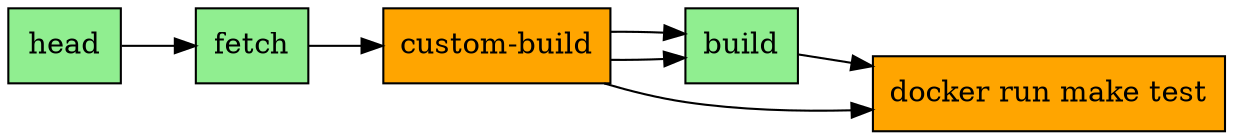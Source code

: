 digraph pipeline {
  node [shape="box"]
  rankdir=LR
  n4 [label="head",fillcolor="#90ee90",style="filled"]
  n3 [label="fetch",fillcolor="#90ee90",style="filled"]
  n4 -> n3
  n2 [label="custom-build",fillcolor="#ffa500",style="filled"]
  n3 -> n2
  n5 [label="build",fillcolor="#90ee90",style="filled"]
  n2 -> n5
  n2 -> n5
  n1 [label="docker run make test",fillcolor="#ffa500",style="filled"]
  n5 -> n1
  n2 -> n1
  }
